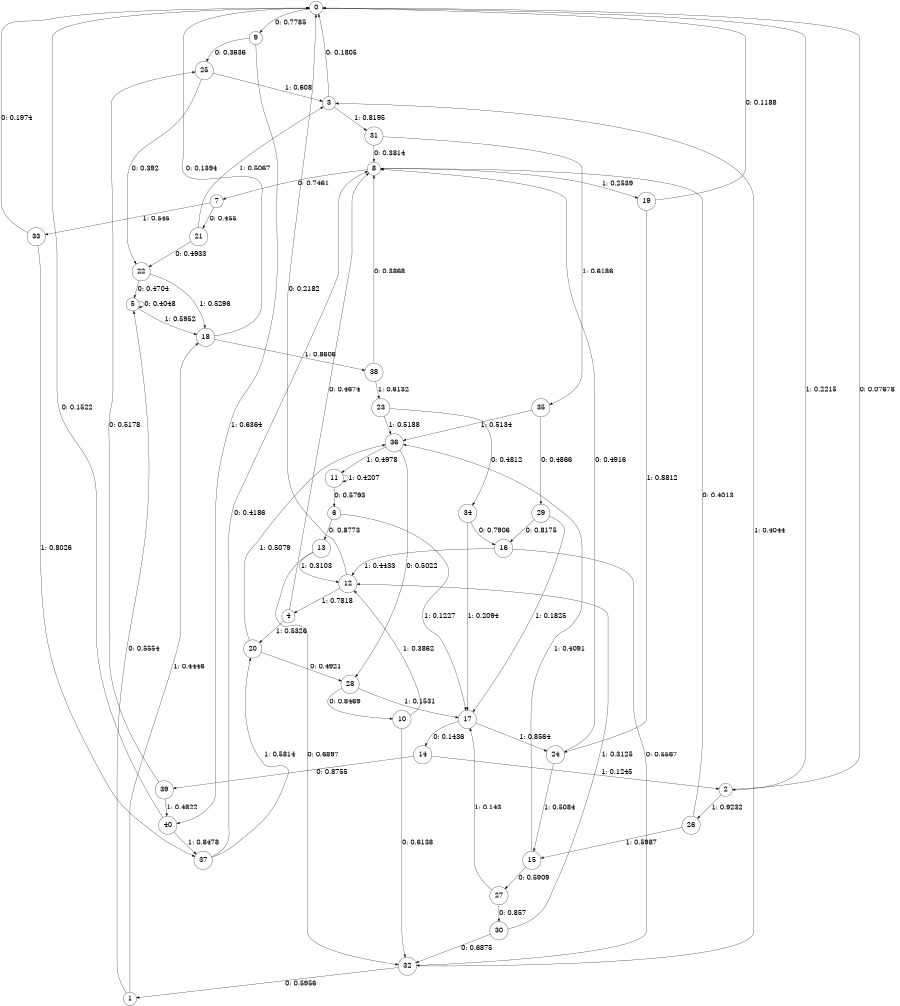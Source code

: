digraph "ch2randomL8" {
size = "6,8.5";
ratio = "fill";
node [shape = circle];
node [fontsize = 24];
edge [fontsize = 24];
0 -> 9 [label = "0: 0.7785   "];
0 -> 2 [label = "1: 0.2215   "];
1 -> 5 [label = "0: 0.5554   "];
1 -> 18 [label = "1: 0.4446   "];
2 -> 0 [label = "0: 0.07678  "];
2 -> 26 [label = "1: 0.9232   "];
3 -> 0 [label = "0: 0.1805   "];
3 -> 31 [label = "1: 0.8195   "];
4 -> 8 [label = "0: 0.4674   "];
4 -> 20 [label = "1: 0.5326   "];
5 -> 5 [label = "0: 0.4048   "];
5 -> 18 [label = "1: 0.5952   "];
6 -> 13 [label = "0: 0.8773   "];
6 -> 17 [label = "1: 0.1227   "];
7 -> 21 [label = "0: 0.455    "];
7 -> 33 [label = "1: 0.545    "];
8 -> 7 [label = "0: 0.7461   "];
8 -> 19 [label = "1: 0.2539   "];
9 -> 25 [label = "0: 0.3636   "];
9 -> 40 [label = "1: 0.6364   "];
10 -> 32 [label = "0: 0.6138   "];
10 -> 12 [label = "1: 0.3862   "];
11 -> 6 [label = "0: 0.5793   "];
11 -> 11 [label = "1: 0.4207   "];
12 -> 0 [label = "0: 0.2182   "];
12 -> 4 [label = "1: 0.7818   "];
13 -> 32 [label = "0: 0.6897   "];
13 -> 12 [label = "1: 0.3103   "];
14 -> 39 [label = "0: 0.8755   "];
14 -> 2 [label = "1: 0.1245   "];
15 -> 27 [label = "0: 0.5909   "];
15 -> 36 [label = "1: 0.4091   "];
16 -> 32 [label = "0: 0.5567   "];
16 -> 12 [label = "1: 0.4433   "];
17 -> 14 [label = "0: 0.1436   "];
17 -> 24 [label = "1: 0.8564   "];
18 -> 0 [label = "0: 0.1394   "];
18 -> 38 [label = "1: 0.8606   "];
19 -> 0 [label = "0: 0.1188   "];
19 -> 24 [label = "1: 0.8812   "];
20 -> 28 [label = "0: 0.4921   "];
20 -> 36 [label = "1: 0.5079   "];
21 -> 22 [label = "0: 0.4933   "];
21 -> 3 [label = "1: 0.5067   "];
22 -> 5 [label = "0: 0.4704   "];
22 -> 18 [label = "1: 0.5296   "];
23 -> 34 [label = "0: 0.4812   "];
23 -> 36 [label = "1: 0.5188   "];
24 -> 8 [label = "0: 0.4916   "];
24 -> 15 [label = "1: 0.5084   "];
25 -> 22 [label = "0: 0.392    "];
25 -> 3 [label = "1: 0.608    "];
26 -> 8 [label = "0: 0.4013   "];
26 -> 15 [label = "1: 0.5987   "];
27 -> 30 [label = "0: 0.857    "];
27 -> 17 [label = "1: 0.143    "];
28 -> 10 [label = "0: 0.8469   "];
28 -> 17 [label = "1: 0.1531   "];
29 -> 16 [label = "0: 0.8175   "];
29 -> 17 [label = "1: 0.1825   "];
30 -> 32 [label = "0: 0.6875   "];
30 -> 12 [label = "1: 0.3125   "];
31 -> 8 [label = "0: 0.3814   "];
31 -> 35 [label = "1: 0.6186   "];
32 -> 1 [label = "0: 0.5956   "];
32 -> 3 [label = "1: 0.4044   "];
33 -> 0 [label = "0: 0.1974   "];
33 -> 37 [label = "1: 0.8026   "];
34 -> 16 [label = "0: 0.7906   "];
34 -> 17 [label = "1: 0.2094   "];
35 -> 29 [label = "0: 0.4866   "];
35 -> 36 [label = "1: 0.5134   "];
36 -> 28 [label = "0: 0.5022   "];
36 -> 11 [label = "1: 0.4978   "];
37 -> 8 [label = "0: 0.4186   "];
37 -> 20 [label = "1: 0.5814   "];
38 -> 8 [label = "0: 0.3868   "];
38 -> 23 [label = "1: 0.6132   "];
39 -> 25 [label = "0: 0.5178   "];
39 -> 40 [label = "1: 0.4822   "];
40 -> 0 [label = "0: 0.1522   "];
40 -> 37 [label = "1: 0.8478   "];
}